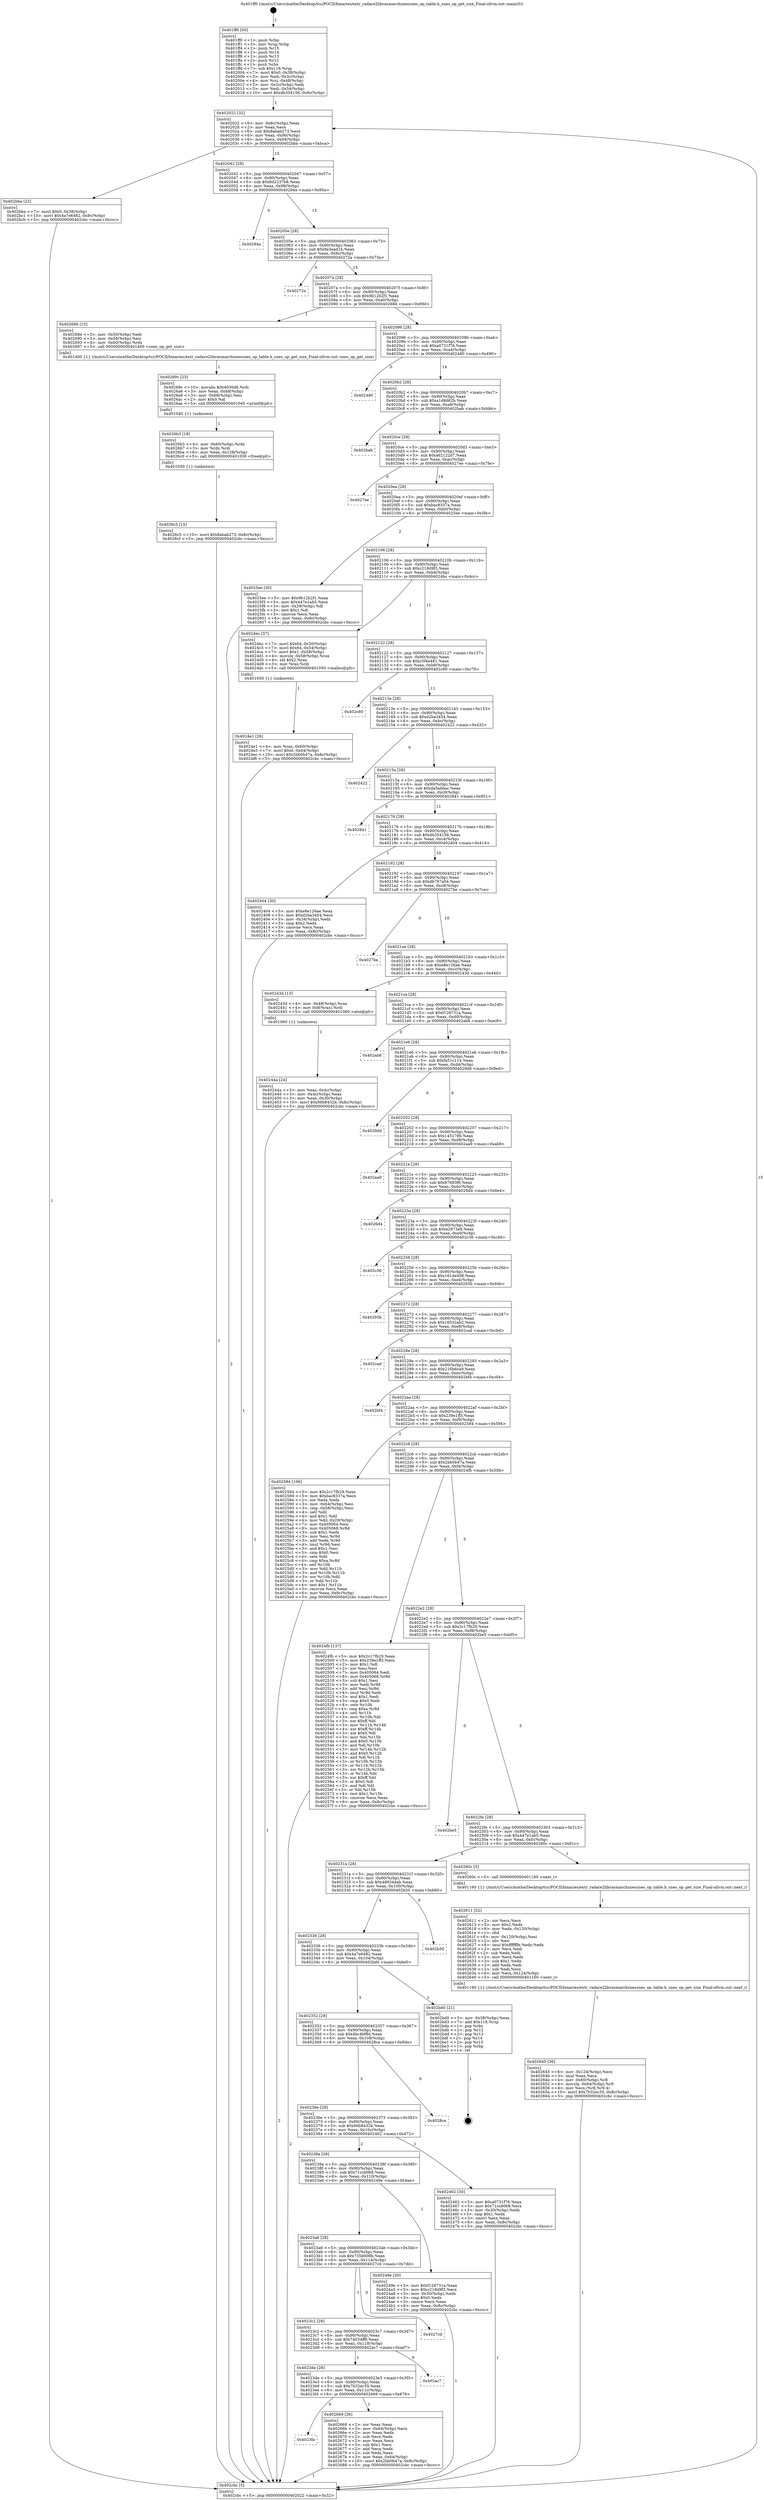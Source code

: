 digraph "0x401ff0" {
  label = "0x401ff0 (/mnt/c/Users/mathe/Desktop/tcc/POCII/binaries/extr_radare2librasmarchsnessnes_op_table.h_snes_op_get_size_Final-ollvm.out::main(0))"
  labelloc = "t"
  node[shape=record]

  Entry [label="",width=0.3,height=0.3,shape=circle,fillcolor=black,style=filled]
  "0x402022" [label="{
     0x402022 [32]\l
     | [instrs]\l
     &nbsp;&nbsp;0x402022 \<+6\>: mov -0x8c(%rbp),%eax\l
     &nbsp;&nbsp;0x402028 \<+2\>: mov %eax,%ecx\l
     &nbsp;&nbsp;0x40202a \<+6\>: sub $0x8abab273,%ecx\l
     &nbsp;&nbsp;0x402030 \<+6\>: mov %eax,-0x90(%rbp)\l
     &nbsp;&nbsp;0x402036 \<+6\>: mov %ecx,-0x94(%rbp)\l
     &nbsp;&nbsp;0x40203c \<+6\>: je 0000000000402bba \<main+0xbca\>\l
  }"]
  "0x402bba" [label="{
     0x402bba [22]\l
     | [instrs]\l
     &nbsp;&nbsp;0x402bba \<+7\>: movl $0x0,-0x38(%rbp)\l
     &nbsp;&nbsp;0x402bc1 \<+10\>: movl $0x4a7e6482,-0x8c(%rbp)\l
     &nbsp;&nbsp;0x402bcb \<+5\>: jmp 0000000000402cbc \<main+0xccc\>\l
  }"]
  "0x402042" [label="{
     0x402042 [28]\l
     | [instrs]\l
     &nbsp;&nbsp;0x402042 \<+5\>: jmp 0000000000402047 \<main+0x57\>\l
     &nbsp;&nbsp;0x402047 \<+6\>: mov -0x90(%rbp),%eax\l
     &nbsp;&nbsp;0x40204d \<+5\>: sub $0x8d2237b8,%eax\l
     &nbsp;&nbsp;0x402052 \<+6\>: mov %eax,-0x98(%rbp)\l
     &nbsp;&nbsp;0x402058 \<+6\>: je 000000000040294a \<main+0x95a\>\l
  }"]
  Exit [label="",width=0.3,height=0.3,shape=circle,fillcolor=black,style=filled,peripheries=2]
  "0x40294a" [label="{
     0x40294a\l
  }", style=dashed]
  "0x40205e" [label="{
     0x40205e [28]\l
     | [instrs]\l
     &nbsp;&nbsp;0x40205e \<+5\>: jmp 0000000000402063 \<main+0x73\>\l
     &nbsp;&nbsp;0x402063 \<+6\>: mov -0x90(%rbp),%eax\l
     &nbsp;&nbsp;0x402069 \<+5\>: sub $0x8e3ead1b,%eax\l
     &nbsp;&nbsp;0x40206e \<+6\>: mov %eax,-0x9c(%rbp)\l
     &nbsp;&nbsp;0x402074 \<+6\>: je 000000000040272a \<main+0x73a\>\l
  }"]
  "0x4026c5" [label="{
     0x4026c5 [15]\l
     | [instrs]\l
     &nbsp;&nbsp;0x4026c5 \<+10\>: movl $0x8abab273,-0x8c(%rbp)\l
     &nbsp;&nbsp;0x4026cf \<+5\>: jmp 0000000000402cbc \<main+0xccc\>\l
  }"]
  "0x40272a" [label="{
     0x40272a\l
  }", style=dashed]
  "0x40207a" [label="{
     0x40207a [28]\l
     | [instrs]\l
     &nbsp;&nbsp;0x40207a \<+5\>: jmp 000000000040207f \<main+0x8f\>\l
     &nbsp;&nbsp;0x40207f \<+6\>: mov -0x90(%rbp),%eax\l
     &nbsp;&nbsp;0x402085 \<+5\>: sub $0x9b12b2f1,%eax\l
     &nbsp;&nbsp;0x40208a \<+6\>: mov %eax,-0xa0(%rbp)\l
     &nbsp;&nbsp;0x402090 \<+6\>: je 000000000040268d \<main+0x69d\>\l
  }"]
  "0x4026b3" [label="{
     0x4026b3 [18]\l
     | [instrs]\l
     &nbsp;&nbsp;0x4026b3 \<+4\>: mov -0x60(%rbp),%rdx\l
     &nbsp;&nbsp;0x4026b7 \<+3\>: mov %rdx,%rdi\l
     &nbsp;&nbsp;0x4026ba \<+6\>: mov %eax,-0x128(%rbp)\l
     &nbsp;&nbsp;0x4026c0 \<+5\>: call 0000000000401030 \<free@plt\>\l
     | [calls]\l
     &nbsp;&nbsp;0x401030 \{1\} (unknown)\l
  }"]
  "0x40268d" [label="{
     0x40268d [15]\l
     | [instrs]\l
     &nbsp;&nbsp;0x40268d \<+3\>: mov -0x50(%rbp),%edi\l
     &nbsp;&nbsp;0x402690 \<+3\>: mov -0x54(%rbp),%esi\l
     &nbsp;&nbsp;0x402693 \<+4\>: mov -0x60(%rbp),%rdx\l
     &nbsp;&nbsp;0x402697 \<+5\>: call 0000000000401400 \<snes_op_get_size\>\l
     | [calls]\l
     &nbsp;&nbsp;0x401400 \{1\} (/mnt/c/Users/mathe/Desktop/tcc/POCII/binaries/extr_radare2librasmarchsnessnes_op_table.h_snes_op_get_size_Final-ollvm.out::snes_op_get_size)\l
  }"]
  "0x402096" [label="{
     0x402096 [28]\l
     | [instrs]\l
     &nbsp;&nbsp;0x402096 \<+5\>: jmp 000000000040209b \<main+0xab\>\l
     &nbsp;&nbsp;0x40209b \<+6\>: mov -0x90(%rbp),%eax\l
     &nbsp;&nbsp;0x4020a1 \<+5\>: sub $0xa0731f76,%eax\l
     &nbsp;&nbsp;0x4020a6 \<+6\>: mov %eax,-0xa4(%rbp)\l
     &nbsp;&nbsp;0x4020ac \<+6\>: je 0000000000402480 \<main+0x490\>\l
  }"]
  "0x40269c" [label="{
     0x40269c [23]\l
     | [instrs]\l
     &nbsp;&nbsp;0x40269c \<+10\>: movabs $0x4030d6,%rdi\l
     &nbsp;&nbsp;0x4026a6 \<+3\>: mov %eax,-0x68(%rbp)\l
     &nbsp;&nbsp;0x4026a9 \<+3\>: mov -0x68(%rbp),%esi\l
     &nbsp;&nbsp;0x4026ac \<+2\>: mov $0x0,%al\l
     &nbsp;&nbsp;0x4026ae \<+5\>: call 0000000000401040 \<printf@plt\>\l
     | [calls]\l
     &nbsp;&nbsp;0x401040 \{1\} (unknown)\l
  }"]
  "0x402480" [label="{
     0x402480\l
  }", style=dashed]
  "0x4020b2" [label="{
     0x4020b2 [28]\l
     | [instrs]\l
     &nbsp;&nbsp;0x4020b2 \<+5\>: jmp 00000000004020b7 \<main+0xc7\>\l
     &nbsp;&nbsp;0x4020b7 \<+6\>: mov -0x90(%rbp),%eax\l
     &nbsp;&nbsp;0x4020bd \<+5\>: sub $0xa1d8d62b,%eax\l
     &nbsp;&nbsp;0x4020c2 \<+6\>: mov %eax,-0xa8(%rbp)\l
     &nbsp;&nbsp;0x4020c8 \<+6\>: je 0000000000402bab \<main+0xbbb\>\l
  }"]
  "0x4023fa" [label="{
     0x4023fa\l
  }", style=dashed]
  "0x402bab" [label="{
     0x402bab\l
  }", style=dashed]
  "0x4020ce" [label="{
     0x4020ce [28]\l
     | [instrs]\l
     &nbsp;&nbsp;0x4020ce \<+5\>: jmp 00000000004020d3 \<main+0xe3\>\l
     &nbsp;&nbsp;0x4020d3 \<+6\>: mov -0x90(%rbp),%eax\l
     &nbsp;&nbsp;0x4020d9 \<+5\>: sub $0xa62122d7,%eax\l
     &nbsp;&nbsp;0x4020de \<+6\>: mov %eax,-0xac(%rbp)\l
     &nbsp;&nbsp;0x4020e4 \<+6\>: je 00000000004027ee \<main+0x7fe\>\l
  }"]
  "0x402669" [label="{
     0x402669 [36]\l
     | [instrs]\l
     &nbsp;&nbsp;0x402669 \<+2\>: xor %eax,%eax\l
     &nbsp;&nbsp;0x40266b \<+3\>: mov -0x64(%rbp),%ecx\l
     &nbsp;&nbsp;0x40266e \<+2\>: mov %eax,%edx\l
     &nbsp;&nbsp;0x402670 \<+2\>: sub %ecx,%edx\l
     &nbsp;&nbsp;0x402672 \<+2\>: mov %eax,%ecx\l
     &nbsp;&nbsp;0x402674 \<+3\>: sub $0x1,%ecx\l
     &nbsp;&nbsp;0x402677 \<+2\>: add %ecx,%edx\l
     &nbsp;&nbsp;0x402679 \<+2\>: sub %edx,%eax\l
     &nbsp;&nbsp;0x40267b \<+3\>: mov %eax,-0x64(%rbp)\l
     &nbsp;&nbsp;0x40267e \<+10\>: movl $0x2bb0b47a,-0x8c(%rbp)\l
     &nbsp;&nbsp;0x402688 \<+5\>: jmp 0000000000402cbc \<main+0xccc\>\l
  }"]
  "0x4027ee" [label="{
     0x4027ee\l
  }", style=dashed]
  "0x4020ea" [label="{
     0x4020ea [28]\l
     | [instrs]\l
     &nbsp;&nbsp;0x4020ea \<+5\>: jmp 00000000004020ef \<main+0xff\>\l
     &nbsp;&nbsp;0x4020ef \<+6\>: mov -0x90(%rbp),%eax\l
     &nbsp;&nbsp;0x4020f5 \<+5\>: sub $0xbac8337a,%eax\l
     &nbsp;&nbsp;0x4020fa \<+6\>: mov %eax,-0xb0(%rbp)\l
     &nbsp;&nbsp;0x402100 \<+6\>: je 00000000004025ee \<main+0x5fe\>\l
  }"]
  "0x4023de" [label="{
     0x4023de [28]\l
     | [instrs]\l
     &nbsp;&nbsp;0x4023de \<+5\>: jmp 00000000004023e3 \<main+0x3f3\>\l
     &nbsp;&nbsp;0x4023e3 \<+6\>: mov -0x90(%rbp),%eax\l
     &nbsp;&nbsp;0x4023e9 \<+5\>: sub $0x7b32ec35,%eax\l
     &nbsp;&nbsp;0x4023ee \<+6\>: mov %eax,-0x11c(%rbp)\l
     &nbsp;&nbsp;0x4023f4 \<+6\>: je 0000000000402669 \<main+0x679\>\l
  }"]
  "0x4025ee" [label="{
     0x4025ee [30]\l
     | [instrs]\l
     &nbsp;&nbsp;0x4025ee \<+5\>: mov $0x9b12b2f1,%eax\l
     &nbsp;&nbsp;0x4025f3 \<+5\>: mov $0x447e1ab5,%ecx\l
     &nbsp;&nbsp;0x4025f8 \<+3\>: mov -0x29(%rbp),%dl\l
     &nbsp;&nbsp;0x4025fb \<+3\>: test $0x1,%dl\l
     &nbsp;&nbsp;0x4025fe \<+3\>: cmovne %ecx,%eax\l
     &nbsp;&nbsp;0x402601 \<+6\>: mov %eax,-0x8c(%rbp)\l
     &nbsp;&nbsp;0x402607 \<+5\>: jmp 0000000000402cbc \<main+0xccc\>\l
  }"]
  "0x402106" [label="{
     0x402106 [28]\l
     | [instrs]\l
     &nbsp;&nbsp;0x402106 \<+5\>: jmp 000000000040210b \<main+0x11b\>\l
     &nbsp;&nbsp;0x40210b \<+6\>: mov -0x90(%rbp),%eax\l
     &nbsp;&nbsp;0x402111 \<+5\>: sub $0xc218d9f3,%eax\l
     &nbsp;&nbsp;0x402116 \<+6\>: mov %eax,-0xb4(%rbp)\l
     &nbsp;&nbsp;0x40211c \<+6\>: je 00000000004024bc \<main+0x4cc\>\l
  }"]
  "0x402ac7" [label="{
     0x402ac7\l
  }", style=dashed]
  "0x4024bc" [label="{
     0x4024bc [37]\l
     | [instrs]\l
     &nbsp;&nbsp;0x4024bc \<+7\>: movl $0x64,-0x50(%rbp)\l
     &nbsp;&nbsp;0x4024c3 \<+7\>: movl $0x64,-0x54(%rbp)\l
     &nbsp;&nbsp;0x4024ca \<+7\>: movl $0x1,-0x58(%rbp)\l
     &nbsp;&nbsp;0x4024d1 \<+4\>: movslq -0x58(%rbp),%rax\l
     &nbsp;&nbsp;0x4024d5 \<+4\>: shl $0x2,%rax\l
     &nbsp;&nbsp;0x4024d9 \<+3\>: mov %rax,%rdi\l
     &nbsp;&nbsp;0x4024dc \<+5\>: call 0000000000401050 \<malloc@plt\>\l
     | [calls]\l
     &nbsp;&nbsp;0x401050 \{1\} (unknown)\l
  }"]
  "0x402122" [label="{
     0x402122 [28]\l
     | [instrs]\l
     &nbsp;&nbsp;0x402122 \<+5\>: jmp 0000000000402127 \<main+0x137\>\l
     &nbsp;&nbsp;0x402127 \<+6\>: mov -0x90(%rbp),%eax\l
     &nbsp;&nbsp;0x40212d \<+5\>: sub $0xc5f4e481,%eax\l
     &nbsp;&nbsp;0x402132 \<+6\>: mov %eax,-0xb8(%rbp)\l
     &nbsp;&nbsp;0x402138 \<+6\>: je 0000000000402c60 \<main+0xc70\>\l
  }"]
  "0x4023c2" [label="{
     0x4023c2 [28]\l
     | [instrs]\l
     &nbsp;&nbsp;0x4023c2 \<+5\>: jmp 00000000004023c7 \<main+0x3d7\>\l
     &nbsp;&nbsp;0x4023c7 \<+6\>: mov -0x90(%rbp),%eax\l
     &nbsp;&nbsp;0x4023cd \<+5\>: sub $0x74034ff6,%eax\l
     &nbsp;&nbsp;0x4023d2 \<+6\>: mov %eax,-0x118(%rbp)\l
     &nbsp;&nbsp;0x4023d8 \<+6\>: je 0000000000402ac7 \<main+0xad7\>\l
  }"]
  "0x402c60" [label="{
     0x402c60\l
  }", style=dashed]
  "0x40213e" [label="{
     0x40213e [28]\l
     | [instrs]\l
     &nbsp;&nbsp;0x40213e \<+5\>: jmp 0000000000402143 \<main+0x153\>\l
     &nbsp;&nbsp;0x402143 \<+6\>: mov -0x90(%rbp),%eax\l
     &nbsp;&nbsp;0x402149 \<+5\>: sub $0xd2ba3454,%eax\l
     &nbsp;&nbsp;0x40214e \<+6\>: mov %eax,-0xbc(%rbp)\l
     &nbsp;&nbsp;0x402154 \<+6\>: je 0000000000402422 \<main+0x432\>\l
  }"]
  "0x4027cd" [label="{
     0x4027cd\l
  }", style=dashed]
  "0x402422" [label="{
     0x402422\l
  }", style=dashed]
  "0x40215a" [label="{
     0x40215a [28]\l
     | [instrs]\l
     &nbsp;&nbsp;0x40215a \<+5\>: jmp 000000000040215f \<main+0x16f\>\l
     &nbsp;&nbsp;0x40215f \<+6\>: mov -0x90(%rbp),%eax\l
     &nbsp;&nbsp;0x402165 \<+5\>: sub $0xda5abbac,%eax\l
     &nbsp;&nbsp;0x40216a \<+6\>: mov %eax,-0xc0(%rbp)\l
     &nbsp;&nbsp;0x402170 \<+6\>: je 0000000000402841 \<main+0x851\>\l
  }"]
  "0x402645" [label="{
     0x402645 [36]\l
     | [instrs]\l
     &nbsp;&nbsp;0x402645 \<+6\>: mov -0x124(%rbp),%ecx\l
     &nbsp;&nbsp;0x40264b \<+3\>: imul %eax,%ecx\l
     &nbsp;&nbsp;0x40264e \<+4\>: mov -0x60(%rbp),%r8\l
     &nbsp;&nbsp;0x402652 \<+4\>: movslq -0x64(%rbp),%r9\l
     &nbsp;&nbsp;0x402656 \<+4\>: mov %ecx,(%r8,%r9,4)\l
     &nbsp;&nbsp;0x40265a \<+10\>: movl $0x7b32ec35,-0x8c(%rbp)\l
     &nbsp;&nbsp;0x402664 \<+5\>: jmp 0000000000402cbc \<main+0xccc\>\l
  }"]
  "0x402841" [label="{
     0x402841\l
  }", style=dashed]
  "0x402176" [label="{
     0x402176 [28]\l
     | [instrs]\l
     &nbsp;&nbsp;0x402176 \<+5\>: jmp 000000000040217b \<main+0x18b\>\l
     &nbsp;&nbsp;0x40217b \<+6\>: mov -0x90(%rbp),%eax\l
     &nbsp;&nbsp;0x402181 \<+5\>: sub $0xdb354156,%eax\l
     &nbsp;&nbsp;0x402186 \<+6\>: mov %eax,-0xc4(%rbp)\l
     &nbsp;&nbsp;0x40218c \<+6\>: je 0000000000402404 \<main+0x414\>\l
  }"]
  "0x402611" [label="{
     0x402611 [52]\l
     | [instrs]\l
     &nbsp;&nbsp;0x402611 \<+2\>: xor %ecx,%ecx\l
     &nbsp;&nbsp;0x402613 \<+5\>: mov $0x2,%edx\l
     &nbsp;&nbsp;0x402618 \<+6\>: mov %edx,-0x120(%rbp)\l
     &nbsp;&nbsp;0x40261e \<+1\>: cltd\l
     &nbsp;&nbsp;0x40261f \<+6\>: mov -0x120(%rbp),%esi\l
     &nbsp;&nbsp;0x402625 \<+2\>: idiv %esi\l
     &nbsp;&nbsp;0x402627 \<+6\>: imul $0xfffffffe,%edx,%edx\l
     &nbsp;&nbsp;0x40262d \<+2\>: mov %ecx,%edi\l
     &nbsp;&nbsp;0x40262f \<+2\>: sub %edx,%edi\l
     &nbsp;&nbsp;0x402631 \<+2\>: mov %ecx,%edx\l
     &nbsp;&nbsp;0x402633 \<+3\>: sub $0x1,%edx\l
     &nbsp;&nbsp;0x402636 \<+2\>: add %edx,%edi\l
     &nbsp;&nbsp;0x402638 \<+2\>: sub %edi,%ecx\l
     &nbsp;&nbsp;0x40263a \<+6\>: mov %ecx,-0x124(%rbp)\l
     &nbsp;&nbsp;0x402640 \<+5\>: call 0000000000401160 \<next_i\>\l
     | [calls]\l
     &nbsp;&nbsp;0x401160 \{1\} (/mnt/c/Users/mathe/Desktop/tcc/POCII/binaries/extr_radare2librasmarchsnessnes_op_table.h_snes_op_get_size_Final-ollvm.out::next_i)\l
  }"]
  "0x402404" [label="{
     0x402404 [30]\l
     | [instrs]\l
     &nbsp;&nbsp;0x402404 \<+5\>: mov $0xe8e126ae,%eax\l
     &nbsp;&nbsp;0x402409 \<+5\>: mov $0xd2ba3454,%ecx\l
     &nbsp;&nbsp;0x40240e \<+3\>: mov -0x34(%rbp),%edx\l
     &nbsp;&nbsp;0x402411 \<+3\>: cmp $0x2,%edx\l
     &nbsp;&nbsp;0x402414 \<+3\>: cmovne %ecx,%eax\l
     &nbsp;&nbsp;0x402417 \<+6\>: mov %eax,-0x8c(%rbp)\l
     &nbsp;&nbsp;0x40241d \<+5\>: jmp 0000000000402cbc \<main+0xccc\>\l
  }"]
  "0x402192" [label="{
     0x402192 [28]\l
     | [instrs]\l
     &nbsp;&nbsp;0x402192 \<+5\>: jmp 0000000000402197 \<main+0x1a7\>\l
     &nbsp;&nbsp;0x402197 \<+6\>: mov -0x90(%rbp),%eax\l
     &nbsp;&nbsp;0x40219d \<+5\>: sub $0xdb767a04,%eax\l
     &nbsp;&nbsp;0x4021a2 \<+6\>: mov %eax,-0xc8(%rbp)\l
     &nbsp;&nbsp;0x4021a8 \<+6\>: je 00000000004027be \<main+0x7ce\>\l
  }"]
  "0x402cbc" [label="{
     0x402cbc [5]\l
     | [instrs]\l
     &nbsp;&nbsp;0x402cbc \<+5\>: jmp 0000000000402022 \<main+0x32\>\l
  }"]
  "0x401ff0" [label="{
     0x401ff0 [50]\l
     | [instrs]\l
     &nbsp;&nbsp;0x401ff0 \<+1\>: push %rbp\l
     &nbsp;&nbsp;0x401ff1 \<+3\>: mov %rsp,%rbp\l
     &nbsp;&nbsp;0x401ff4 \<+2\>: push %r15\l
     &nbsp;&nbsp;0x401ff6 \<+2\>: push %r14\l
     &nbsp;&nbsp;0x401ff8 \<+2\>: push %r13\l
     &nbsp;&nbsp;0x401ffa \<+2\>: push %r12\l
     &nbsp;&nbsp;0x401ffc \<+1\>: push %rbx\l
     &nbsp;&nbsp;0x401ffd \<+7\>: sub $0x118,%rsp\l
     &nbsp;&nbsp;0x402004 \<+7\>: movl $0x0,-0x38(%rbp)\l
     &nbsp;&nbsp;0x40200b \<+3\>: mov %edi,-0x3c(%rbp)\l
     &nbsp;&nbsp;0x40200e \<+4\>: mov %rsi,-0x48(%rbp)\l
     &nbsp;&nbsp;0x402012 \<+3\>: mov -0x3c(%rbp),%edi\l
     &nbsp;&nbsp;0x402015 \<+3\>: mov %edi,-0x34(%rbp)\l
     &nbsp;&nbsp;0x402018 \<+10\>: movl $0xdb354156,-0x8c(%rbp)\l
  }"]
  "0x4024e1" [label="{
     0x4024e1 [26]\l
     | [instrs]\l
     &nbsp;&nbsp;0x4024e1 \<+4\>: mov %rax,-0x60(%rbp)\l
     &nbsp;&nbsp;0x4024e5 \<+7\>: movl $0x0,-0x64(%rbp)\l
     &nbsp;&nbsp;0x4024ec \<+10\>: movl $0x2bb0b47a,-0x8c(%rbp)\l
     &nbsp;&nbsp;0x4024f6 \<+5\>: jmp 0000000000402cbc \<main+0xccc\>\l
  }"]
  "0x4027be" [label="{
     0x4027be\l
  }", style=dashed]
  "0x4021ae" [label="{
     0x4021ae [28]\l
     | [instrs]\l
     &nbsp;&nbsp;0x4021ae \<+5\>: jmp 00000000004021b3 \<main+0x1c3\>\l
     &nbsp;&nbsp;0x4021b3 \<+6\>: mov -0x90(%rbp),%eax\l
     &nbsp;&nbsp;0x4021b9 \<+5\>: sub $0xe8e126ae,%eax\l
     &nbsp;&nbsp;0x4021be \<+6\>: mov %eax,-0xcc(%rbp)\l
     &nbsp;&nbsp;0x4021c4 \<+6\>: je 000000000040243d \<main+0x44d\>\l
  }"]
  "0x4023a6" [label="{
     0x4023a6 [28]\l
     | [instrs]\l
     &nbsp;&nbsp;0x4023a6 \<+5\>: jmp 00000000004023ab \<main+0x3bb\>\l
     &nbsp;&nbsp;0x4023ab \<+6\>: mov -0x90(%rbp),%eax\l
     &nbsp;&nbsp;0x4023b1 \<+5\>: sub $0x735d008b,%eax\l
     &nbsp;&nbsp;0x4023b6 \<+6\>: mov %eax,-0x114(%rbp)\l
     &nbsp;&nbsp;0x4023bc \<+6\>: je 00000000004027cd \<main+0x7dd\>\l
  }"]
  "0x40243d" [label="{
     0x40243d [13]\l
     | [instrs]\l
     &nbsp;&nbsp;0x40243d \<+4\>: mov -0x48(%rbp),%rax\l
     &nbsp;&nbsp;0x402441 \<+4\>: mov 0x8(%rax),%rdi\l
     &nbsp;&nbsp;0x402445 \<+5\>: call 0000000000401060 \<atoi@plt\>\l
     | [calls]\l
     &nbsp;&nbsp;0x401060 \{1\} (unknown)\l
  }"]
  "0x4021ca" [label="{
     0x4021ca [28]\l
     | [instrs]\l
     &nbsp;&nbsp;0x4021ca \<+5\>: jmp 00000000004021cf \<main+0x1df\>\l
     &nbsp;&nbsp;0x4021cf \<+6\>: mov -0x90(%rbp),%eax\l
     &nbsp;&nbsp;0x4021d5 \<+5\>: sub $0xf128731a,%eax\l
     &nbsp;&nbsp;0x4021da \<+6\>: mov %eax,-0xd0(%rbp)\l
     &nbsp;&nbsp;0x4021e0 \<+6\>: je 0000000000402ab8 \<main+0xac8\>\l
  }"]
  "0x40244a" [label="{
     0x40244a [24]\l
     | [instrs]\l
     &nbsp;&nbsp;0x40244a \<+3\>: mov %eax,-0x4c(%rbp)\l
     &nbsp;&nbsp;0x40244d \<+3\>: mov -0x4c(%rbp),%eax\l
     &nbsp;&nbsp;0x402450 \<+3\>: mov %eax,-0x30(%rbp)\l
     &nbsp;&nbsp;0x402453 \<+10\>: movl $0x66b8432b,-0x8c(%rbp)\l
     &nbsp;&nbsp;0x40245d \<+5\>: jmp 0000000000402cbc \<main+0xccc\>\l
  }"]
  "0x40249e" [label="{
     0x40249e [30]\l
     | [instrs]\l
     &nbsp;&nbsp;0x40249e \<+5\>: mov $0xf128731a,%eax\l
     &nbsp;&nbsp;0x4024a3 \<+5\>: mov $0xc218d9f3,%ecx\l
     &nbsp;&nbsp;0x4024a8 \<+3\>: mov -0x30(%rbp),%edx\l
     &nbsp;&nbsp;0x4024ab \<+3\>: cmp $0x0,%edx\l
     &nbsp;&nbsp;0x4024ae \<+3\>: cmove %ecx,%eax\l
     &nbsp;&nbsp;0x4024b1 \<+6\>: mov %eax,-0x8c(%rbp)\l
     &nbsp;&nbsp;0x4024b7 \<+5\>: jmp 0000000000402cbc \<main+0xccc\>\l
  }"]
  "0x402ab8" [label="{
     0x402ab8\l
  }", style=dashed]
  "0x4021e6" [label="{
     0x4021e6 [28]\l
     | [instrs]\l
     &nbsp;&nbsp;0x4021e6 \<+5\>: jmp 00000000004021eb \<main+0x1fb\>\l
     &nbsp;&nbsp;0x4021eb \<+6\>: mov -0x90(%rbp),%eax\l
     &nbsp;&nbsp;0x4021f1 \<+5\>: sub $0xfa51c114,%eax\l
     &nbsp;&nbsp;0x4021f6 \<+6\>: mov %eax,-0xd4(%rbp)\l
     &nbsp;&nbsp;0x4021fc \<+6\>: je 00000000004029dd \<main+0x9ed\>\l
  }"]
  "0x40238a" [label="{
     0x40238a [28]\l
     | [instrs]\l
     &nbsp;&nbsp;0x40238a \<+5\>: jmp 000000000040238f \<main+0x39f\>\l
     &nbsp;&nbsp;0x40238f \<+6\>: mov -0x90(%rbp),%eax\l
     &nbsp;&nbsp;0x402395 \<+5\>: sub $0x71ccb068,%eax\l
     &nbsp;&nbsp;0x40239a \<+6\>: mov %eax,-0x110(%rbp)\l
     &nbsp;&nbsp;0x4023a0 \<+6\>: je 000000000040249e \<main+0x4ae\>\l
  }"]
  "0x4029dd" [label="{
     0x4029dd\l
  }", style=dashed]
  "0x402202" [label="{
     0x402202 [28]\l
     | [instrs]\l
     &nbsp;&nbsp;0x402202 \<+5\>: jmp 0000000000402207 \<main+0x217\>\l
     &nbsp;&nbsp;0x402207 \<+6\>: mov -0x90(%rbp),%eax\l
     &nbsp;&nbsp;0x40220d \<+5\>: sub $0x1451786,%eax\l
     &nbsp;&nbsp;0x402212 \<+6\>: mov %eax,-0xd8(%rbp)\l
     &nbsp;&nbsp;0x402218 \<+6\>: je 0000000000402aa9 \<main+0xab9\>\l
  }"]
  "0x402462" [label="{
     0x402462 [30]\l
     | [instrs]\l
     &nbsp;&nbsp;0x402462 \<+5\>: mov $0xa0731f76,%eax\l
     &nbsp;&nbsp;0x402467 \<+5\>: mov $0x71ccb068,%ecx\l
     &nbsp;&nbsp;0x40246c \<+3\>: mov -0x30(%rbp),%edx\l
     &nbsp;&nbsp;0x40246f \<+3\>: cmp $0x1,%edx\l
     &nbsp;&nbsp;0x402472 \<+3\>: cmovl %ecx,%eax\l
     &nbsp;&nbsp;0x402475 \<+6\>: mov %eax,-0x8c(%rbp)\l
     &nbsp;&nbsp;0x40247b \<+5\>: jmp 0000000000402cbc \<main+0xccc\>\l
  }"]
  "0x402aa9" [label="{
     0x402aa9\l
  }", style=dashed]
  "0x40221e" [label="{
     0x40221e [28]\l
     | [instrs]\l
     &nbsp;&nbsp;0x40221e \<+5\>: jmp 0000000000402223 \<main+0x233\>\l
     &nbsp;&nbsp;0x402223 \<+6\>: mov -0x90(%rbp),%eax\l
     &nbsp;&nbsp;0x402229 \<+5\>: sub $0x87683f6,%eax\l
     &nbsp;&nbsp;0x40222e \<+6\>: mov %eax,-0xdc(%rbp)\l
     &nbsp;&nbsp;0x402234 \<+6\>: je 00000000004026d4 \<main+0x6e4\>\l
  }"]
  "0x40236e" [label="{
     0x40236e [28]\l
     | [instrs]\l
     &nbsp;&nbsp;0x40236e \<+5\>: jmp 0000000000402373 \<main+0x383\>\l
     &nbsp;&nbsp;0x402373 \<+6\>: mov -0x90(%rbp),%eax\l
     &nbsp;&nbsp;0x402379 \<+5\>: sub $0x66b8432b,%eax\l
     &nbsp;&nbsp;0x40237e \<+6\>: mov %eax,-0x10c(%rbp)\l
     &nbsp;&nbsp;0x402384 \<+6\>: je 0000000000402462 \<main+0x472\>\l
  }"]
  "0x4026d4" [label="{
     0x4026d4\l
  }", style=dashed]
  "0x40223a" [label="{
     0x40223a [28]\l
     | [instrs]\l
     &nbsp;&nbsp;0x40223a \<+5\>: jmp 000000000040223f \<main+0x24f\>\l
     &nbsp;&nbsp;0x40223f \<+6\>: mov -0x90(%rbp),%eax\l
     &nbsp;&nbsp;0x402245 \<+5\>: sub $0xe2973e8,%eax\l
     &nbsp;&nbsp;0x40224a \<+6\>: mov %eax,-0xe0(%rbp)\l
     &nbsp;&nbsp;0x402250 \<+6\>: je 0000000000402c36 \<main+0xc46\>\l
  }"]
  "0x4028ca" [label="{
     0x4028ca\l
  }", style=dashed]
  "0x402c36" [label="{
     0x402c36\l
  }", style=dashed]
  "0x402256" [label="{
     0x402256 [28]\l
     | [instrs]\l
     &nbsp;&nbsp;0x402256 \<+5\>: jmp 000000000040225b \<main+0x26b\>\l
     &nbsp;&nbsp;0x40225b \<+6\>: mov -0x90(%rbp),%eax\l
     &nbsp;&nbsp;0x402261 \<+5\>: sub $0x1614e408,%eax\l
     &nbsp;&nbsp;0x402266 \<+6\>: mov %eax,-0xe4(%rbp)\l
     &nbsp;&nbsp;0x40226c \<+6\>: je 000000000040293b \<main+0x94b\>\l
  }"]
  "0x402352" [label="{
     0x402352 [28]\l
     | [instrs]\l
     &nbsp;&nbsp;0x402352 \<+5\>: jmp 0000000000402357 \<main+0x367\>\l
     &nbsp;&nbsp;0x402357 \<+6\>: mov -0x90(%rbp),%eax\l
     &nbsp;&nbsp;0x40235d \<+5\>: sub $0x4bc4bf8d,%eax\l
     &nbsp;&nbsp;0x402362 \<+6\>: mov %eax,-0x108(%rbp)\l
     &nbsp;&nbsp;0x402368 \<+6\>: je 00000000004028ca \<main+0x8da\>\l
  }"]
  "0x40293b" [label="{
     0x40293b\l
  }", style=dashed]
  "0x402272" [label="{
     0x402272 [28]\l
     | [instrs]\l
     &nbsp;&nbsp;0x402272 \<+5\>: jmp 0000000000402277 \<main+0x287\>\l
     &nbsp;&nbsp;0x402277 \<+6\>: mov -0x90(%rbp),%eax\l
     &nbsp;&nbsp;0x40227d \<+5\>: sub $0x16532ab2,%eax\l
     &nbsp;&nbsp;0x402282 \<+6\>: mov %eax,-0xe8(%rbp)\l
     &nbsp;&nbsp;0x402288 \<+6\>: je 0000000000402cad \<main+0xcbd\>\l
  }"]
  "0x402bd0" [label="{
     0x402bd0 [21]\l
     | [instrs]\l
     &nbsp;&nbsp;0x402bd0 \<+3\>: mov -0x38(%rbp),%eax\l
     &nbsp;&nbsp;0x402bd3 \<+7\>: add $0x118,%rsp\l
     &nbsp;&nbsp;0x402bda \<+1\>: pop %rbx\l
     &nbsp;&nbsp;0x402bdb \<+2\>: pop %r12\l
     &nbsp;&nbsp;0x402bdd \<+2\>: pop %r13\l
     &nbsp;&nbsp;0x402bdf \<+2\>: pop %r14\l
     &nbsp;&nbsp;0x402be1 \<+2\>: pop %r15\l
     &nbsp;&nbsp;0x402be3 \<+1\>: pop %rbp\l
     &nbsp;&nbsp;0x402be4 \<+1\>: ret\l
  }"]
  "0x402cad" [label="{
     0x402cad\l
  }", style=dashed]
  "0x40228e" [label="{
     0x40228e [28]\l
     | [instrs]\l
     &nbsp;&nbsp;0x40228e \<+5\>: jmp 0000000000402293 \<main+0x2a3\>\l
     &nbsp;&nbsp;0x402293 \<+6\>: mov -0x90(%rbp),%eax\l
     &nbsp;&nbsp;0x402299 \<+5\>: sub $0x216b6ca9,%eax\l
     &nbsp;&nbsp;0x40229e \<+6\>: mov %eax,-0xec(%rbp)\l
     &nbsp;&nbsp;0x4022a4 \<+6\>: je 0000000000402bf4 \<main+0xc04\>\l
  }"]
  "0x402336" [label="{
     0x402336 [28]\l
     | [instrs]\l
     &nbsp;&nbsp;0x402336 \<+5\>: jmp 000000000040233b \<main+0x34b\>\l
     &nbsp;&nbsp;0x40233b \<+6\>: mov -0x90(%rbp),%eax\l
     &nbsp;&nbsp;0x402341 \<+5\>: sub $0x4a7e6482,%eax\l
     &nbsp;&nbsp;0x402346 \<+6\>: mov %eax,-0x104(%rbp)\l
     &nbsp;&nbsp;0x40234c \<+6\>: je 0000000000402bd0 \<main+0xbe0\>\l
  }"]
  "0x402bf4" [label="{
     0x402bf4\l
  }", style=dashed]
  "0x4022aa" [label="{
     0x4022aa [28]\l
     | [instrs]\l
     &nbsp;&nbsp;0x4022aa \<+5\>: jmp 00000000004022af \<main+0x2bf\>\l
     &nbsp;&nbsp;0x4022af \<+6\>: mov -0x90(%rbp),%eax\l
     &nbsp;&nbsp;0x4022b5 \<+5\>: sub $0x239e1ff3,%eax\l
     &nbsp;&nbsp;0x4022ba \<+6\>: mov %eax,-0xf0(%rbp)\l
     &nbsp;&nbsp;0x4022c0 \<+6\>: je 0000000000402584 \<main+0x594\>\l
  }"]
  "0x402b50" [label="{
     0x402b50\l
  }", style=dashed]
  "0x402584" [label="{
     0x402584 [106]\l
     | [instrs]\l
     &nbsp;&nbsp;0x402584 \<+5\>: mov $0x2c17fb29,%eax\l
     &nbsp;&nbsp;0x402589 \<+5\>: mov $0xbac8337a,%ecx\l
     &nbsp;&nbsp;0x40258e \<+2\>: xor %edx,%edx\l
     &nbsp;&nbsp;0x402590 \<+3\>: mov -0x64(%rbp),%esi\l
     &nbsp;&nbsp;0x402593 \<+3\>: cmp -0x58(%rbp),%esi\l
     &nbsp;&nbsp;0x402596 \<+4\>: setl %dil\l
     &nbsp;&nbsp;0x40259a \<+4\>: and $0x1,%dil\l
     &nbsp;&nbsp;0x40259e \<+4\>: mov %dil,-0x29(%rbp)\l
     &nbsp;&nbsp;0x4025a2 \<+7\>: mov 0x405064,%esi\l
     &nbsp;&nbsp;0x4025a9 \<+8\>: mov 0x405068,%r8d\l
     &nbsp;&nbsp;0x4025b1 \<+3\>: sub $0x1,%edx\l
     &nbsp;&nbsp;0x4025b4 \<+3\>: mov %esi,%r9d\l
     &nbsp;&nbsp;0x4025b7 \<+3\>: add %edx,%r9d\l
     &nbsp;&nbsp;0x4025ba \<+4\>: imul %r9d,%esi\l
     &nbsp;&nbsp;0x4025be \<+3\>: and $0x1,%esi\l
     &nbsp;&nbsp;0x4025c1 \<+3\>: cmp $0x0,%esi\l
     &nbsp;&nbsp;0x4025c4 \<+4\>: sete %dil\l
     &nbsp;&nbsp;0x4025c8 \<+4\>: cmp $0xa,%r8d\l
     &nbsp;&nbsp;0x4025cc \<+4\>: setl %r10b\l
     &nbsp;&nbsp;0x4025d0 \<+3\>: mov %dil,%r11b\l
     &nbsp;&nbsp;0x4025d3 \<+3\>: and %r10b,%r11b\l
     &nbsp;&nbsp;0x4025d6 \<+3\>: xor %r10b,%dil\l
     &nbsp;&nbsp;0x4025d9 \<+3\>: or %dil,%r11b\l
     &nbsp;&nbsp;0x4025dc \<+4\>: test $0x1,%r11b\l
     &nbsp;&nbsp;0x4025e0 \<+3\>: cmovne %ecx,%eax\l
     &nbsp;&nbsp;0x4025e3 \<+6\>: mov %eax,-0x8c(%rbp)\l
     &nbsp;&nbsp;0x4025e9 \<+5\>: jmp 0000000000402cbc \<main+0xccc\>\l
  }"]
  "0x4022c6" [label="{
     0x4022c6 [28]\l
     | [instrs]\l
     &nbsp;&nbsp;0x4022c6 \<+5\>: jmp 00000000004022cb \<main+0x2db\>\l
     &nbsp;&nbsp;0x4022cb \<+6\>: mov -0x90(%rbp),%eax\l
     &nbsp;&nbsp;0x4022d1 \<+5\>: sub $0x2bb0b47a,%eax\l
     &nbsp;&nbsp;0x4022d6 \<+6\>: mov %eax,-0xf4(%rbp)\l
     &nbsp;&nbsp;0x4022dc \<+6\>: je 00000000004024fb \<main+0x50b\>\l
  }"]
  "0x40231a" [label="{
     0x40231a [28]\l
     | [instrs]\l
     &nbsp;&nbsp;0x40231a \<+5\>: jmp 000000000040231f \<main+0x32f\>\l
     &nbsp;&nbsp;0x40231f \<+6\>: mov -0x90(%rbp),%eax\l
     &nbsp;&nbsp;0x402325 \<+5\>: sub $0x489344ab,%eax\l
     &nbsp;&nbsp;0x40232a \<+6\>: mov %eax,-0x100(%rbp)\l
     &nbsp;&nbsp;0x402330 \<+6\>: je 0000000000402b50 \<main+0xb60\>\l
  }"]
  "0x4024fb" [label="{
     0x4024fb [137]\l
     | [instrs]\l
     &nbsp;&nbsp;0x4024fb \<+5\>: mov $0x2c17fb29,%eax\l
     &nbsp;&nbsp;0x402500 \<+5\>: mov $0x239e1ff3,%ecx\l
     &nbsp;&nbsp;0x402505 \<+2\>: mov $0x1,%dl\l
     &nbsp;&nbsp;0x402507 \<+2\>: xor %esi,%esi\l
     &nbsp;&nbsp;0x402509 \<+7\>: mov 0x405064,%edi\l
     &nbsp;&nbsp;0x402510 \<+8\>: mov 0x405068,%r8d\l
     &nbsp;&nbsp;0x402518 \<+3\>: sub $0x1,%esi\l
     &nbsp;&nbsp;0x40251b \<+3\>: mov %edi,%r9d\l
     &nbsp;&nbsp;0x40251e \<+3\>: add %esi,%r9d\l
     &nbsp;&nbsp;0x402521 \<+4\>: imul %r9d,%edi\l
     &nbsp;&nbsp;0x402525 \<+3\>: and $0x1,%edi\l
     &nbsp;&nbsp;0x402528 \<+3\>: cmp $0x0,%edi\l
     &nbsp;&nbsp;0x40252b \<+4\>: sete %r10b\l
     &nbsp;&nbsp;0x40252f \<+4\>: cmp $0xa,%r8d\l
     &nbsp;&nbsp;0x402533 \<+4\>: setl %r11b\l
     &nbsp;&nbsp;0x402537 \<+3\>: mov %r10b,%bl\l
     &nbsp;&nbsp;0x40253a \<+3\>: xor $0xff,%bl\l
     &nbsp;&nbsp;0x40253d \<+3\>: mov %r11b,%r14b\l
     &nbsp;&nbsp;0x402540 \<+4\>: xor $0xff,%r14b\l
     &nbsp;&nbsp;0x402544 \<+3\>: xor $0x0,%dl\l
     &nbsp;&nbsp;0x402547 \<+3\>: mov %bl,%r15b\l
     &nbsp;&nbsp;0x40254a \<+4\>: and $0x0,%r15b\l
     &nbsp;&nbsp;0x40254e \<+3\>: and %dl,%r10b\l
     &nbsp;&nbsp;0x402551 \<+3\>: mov %r14b,%r12b\l
     &nbsp;&nbsp;0x402554 \<+4\>: and $0x0,%r12b\l
     &nbsp;&nbsp;0x402558 \<+3\>: and %dl,%r11b\l
     &nbsp;&nbsp;0x40255b \<+3\>: or %r10b,%r15b\l
     &nbsp;&nbsp;0x40255e \<+3\>: or %r11b,%r12b\l
     &nbsp;&nbsp;0x402561 \<+3\>: xor %r12b,%r15b\l
     &nbsp;&nbsp;0x402564 \<+3\>: or %r14b,%bl\l
     &nbsp;&nbsp;0x402567 \<+3\>: xor $0xff,%bl\l
     &nbsp;&nbsp;0x40256a \<+3\>: or $0x0,%dl\l
     &nbsp;&nbsp;0x40256d \<+2\>: and %dl,%bl\l
     &nbsp;&nbsp;0x40256f \<+3\>: or %bl,%r15b\l
     &nbsp;&nbsp;0x402572 \<+4\>: test $0x1,%r15b\l
     &nbsp;&nbsp;0x402576 \<+3\>: cmovne %ecx,%eax\l
     &nbsp;&nbsp;0x402579 \<+6\>: mov %eax,-0x8c(%rbp)\l
     &nbsp;&nbsp;0x40257f \<+5\>: jmp 0000000000402cbc \<main+0xccc\>\l
  }"]
  "0x4022e2" [label="{
     0x4022e2 [28]\l
     | [instrs]\l
     &nbsp;&nbsp;0x4022e2 \<+5\>: jmp 00000000004022e7 \<main+0x2f7\>\l
     &nbsp;&nbsp;0x4022e7 \<+6\>: mov -0x90(%rbp),%eax\l
     &nbsp;&nbsp;0x4022ed \<+5\>: sub $0x2c17fb29,%eax\l
     &nbsp;&nbsp;0x4022f2 \<+6\>: mov %eax,-0xf8(%rbp)\l
     &nbsp;&nbsp;0x4022f8 \<+6\>: je 0000000000402be5 \<main+0xbf5\>\l
  }"]
  "0x40260c" [label="{
     0x40260c [5]\l
     | [instrs]\l
     &nbsp;&nbsp;0x40260c \<+5\>: call 0000000000401160 \<next_i\>\l
     | [calls]\l
     &nbsp;&nbsp;0x401160 \{1\} (/mnt/c/Users/mathe/Desktop/tcc/POCII/binaries/extr_radare2librasmarchsnessnes_op_table.h_snes_op_get_size_Final-ollvm.out::next_i)\l
  }"]
  "0x402be5" [label="{
     0x402be5\l
  }", style=dashed]
  "0x4022fe" [label="{
     0x4022fe [28]\l
     | [instrs]\l
     &nbsp;&nbsp;0x4022fe \<+5\>: jmp 0000000000402303 \<main+0x313\>\l
     &nbsp;&nbsp;0x402303 \<+6\>: mov -0x90(%rbp),%eax\l
     &nbsp;&nbsp;0x402309 \<+5\>: sub $0x447e1ab5,%eax\l
     &nbsp;&nbsp;0x40230e \<+6\>: mov %eax,-0xfc(%rbp)\l
     &nbsp;&nbsp;0x402314 \<+6\>: je 000000000040260c \<main+0x61c\>\l
  }"]
  Entry -> "0x401ff0" [label=" 1"]
  "0x402022" -> "0x402bba" [label=" 1"]
  "0x402022" -> "0x402042" [label=" 15"]
  "0x402bd0" -> Exit [label=" 1"]
  "0x402042" -> "0x40294a" [label=" 0"]
  "0x402042" -> "0x40205e" [label=" 15"]
  "0x402bba" -> "0x402cbc" [label=" 1"]
  "0x40205e" -> "0x40272a" [label=" 0"]
  "0x40205e" -> "0x40207a" [label=" 15"]
  "0x4026c5" -> "0x402cbc" [label=" 1"]
  "0x40207a" -> "0x40268d" [label=" 1"]
  "0x40207a" -> "0x402096" [label=" 14"]
  "0x4026b3" -> "0x4026c5" [label=" 1"]
  "0x402096" -> "0x402480" [label=" 0"]
  "0x402096" -> "0x4020b2" [label=" 14"]
  "0x40269c" -> "0x4026b3" [label=" 1"]
  "0x4020b2" -> "0x402bab" [label=" 0"]
  "0x4020b2" -> "0x4020ce" [label=" 14"]
  "0x40268d" -> "0x40269c" [label=" 1"]
  "0x4020ce" -> "0x4027ee" [label=" 0"]
  "0x4020ce" -> "0x4020ea" [label=" 14"]
  "0x402669" -> "0x402cbc" [label=" 1"]
  "0x4020ea" -> "0x4025ee" [label=" 2"]
  "0x4020ea" -> "0x402106" [label=" 12"]
  "0x4023de" -> "0x402669" [label=" 1"]
  "0x402106" -> "0x4024bc" [label=" 1"]
  "0x402106" -> "0x402122" [label=" 11"]
  "0x4023de" -> "0x4023fa" [label=" 0"]
  "0x402122" -> "0x402c60" [label=" 0"]
  "0x402122" -> "0x40213e" [label=" 11"]
  "0x4023c2" -> "0x402ac7" [label=" 0"]
  "0x40213e" -> "0x402422" [label=" 0"]
  "0x40213e" -> "0x40215a" [label=" 11"]
  "0x4023c2" -> "0x4023de" [label=" 1"]
  "0x40215a" -> "0x402841" [label=" 0"]
  "0x40215a" -> "0x402176" [label=" 11"]
  "0x4023a6" -> "0x4027cd" [label=" 0"]
  "0x402176" -> "0x402404" [label=" 1"]
  "0x402176" -> "0x402192" [label=" 10"]
  "0x402404" -> "0x402cbc" [label=" 1"]
  "0x401ff0" -> "0x402022" [label=" 1"]
  "0x402cbc" -> "0x402022" [label=" 15"]
  "0x4023a6" -> "0x4023c2" [label=" 1"]
  "0x402192" -> "0x4027be" [label=" 0"]
  "0x402192" -> "0x4021ae" [label=" 10"]
  "0x402645" -> "0x402cbc" [label=" 1"]
  "0x4021ae" -> "0x40243d" [label=" 1"]
  "0x4021ae" -> "0x4021ca" [label=" 9"]
  "0x40243d" -> "0x40244a" [label=" 1"]
  "0x40244a" -> "0x402cbc" [label=" 1"]
  "0x402611" -> "0x402645" [label=" 1"]
  "0x4021ca" -> "0x402ab8" [label=" 0"]
  "0x4021ca" -> "0x4021e6" [label=" 9"]
  "0x40260c" -> "0x402611" [label=" 1"]
  "0x4021e6" -> "0x4029dd" [label=" 0"]
  "0x4021e6" -> "0x402202" [label=" 9"]
  "0x402584" -> "0x402cbc" [label=" 2"]
  "0x402202" -> "0x402aa9" [label=" 0"]
  "0x402202" -> "0x40221e" [label=" 9"]
  "0x4024fb" -> "0x402cbc" [label=" 2"]
  "0x40221e" -> "0x4026d4" [label=" 0"]
  "0x40221e" -> "0x40223a" [label=" 9"]
  "0x4024bc" -> "0x4024e1" [label=" 1"]
  "0x40223a" -> "0x402c36" [label=" 0"]
  "0x40223a" -> "0x402256" [label=" 9"]
  "0x40249e" -> "0x402cbc" [label=" 1"]
  "0x402256" -> "0x40293b" [label=" 0"]
  "0x402256" -> "0x402272" [label=" 9"]
  "0x40238a" -> "0x40249e" [label=" 1"]
  "0x402272" -> "0x402cad" [label=" 0"]
  "0x402272" -> "0x40228e" [label=" 9"]
  "0x4025ee" -> "0x402cbc" [label=" 2"]
  "0x40228e" -> "0x402bf4" [label=" 0"]
  "0x40228e" -> "0x4022aa" [label=" 9"]
  "0x40236e" -> "0x40238a" [label=" 2"]
  "0x4022aa" -> "0x402584" [label=" 2"]
  "0x4022aa" -> "0x4022c6" [label=" 7"]
  "0x40236e" -> "0x402462" [label=" 1"]
  "0x4022c6" -> "0x4024fb" [label=" 2"]
  "0x4022c6" -> "0x4022e2" [label=" 5"]
  "0x402352" -> "0x40236e" [label=" 3"]
  "0x4022e2" -> "0x402be5" [label=" 0"]
  "0x4022e2" -> "0x4022fe" [label=" 5"]
  "0x402352" -> "0x4028ca" [label=" 0"]
  "0x4022fe" -> "0x40260c" [label=" 1"]
  "0x4022fe" -> "0x40231a" [label=" 4"]
  "0x4024e1" -> "0x402cbc" [label=" 1"]
  "0x40231a" -> "0x402b50" [label=" 0"]
  "0x40231a" -> "0x402336" [label=" 4"]
  "0x402462" -> "0x402cbc" [label=" 1"]
  "0x402336" -> "0x402bd0" [label=" 1"]
  "0x402336" -> "0x402352" [label=" 3"]
  "0x40238a" -> "0x4023a6" [label=" 1"]
}
